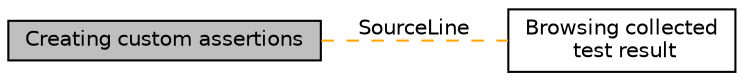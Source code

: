 digraph "Creating custom assertions"
{
  edge [fontname="Helvetica",fontsize="10",labelfontname="Helvetica",labelfontsize="10"];
  node [fontname="Helvetica",fontsize="10",shape=record];
  rankdir=LR;
  Node0 [label="Creating custom assertions",height=0.2,width=0.4,color="black", fillcolor="grey75", style="filled", fontcolor="black"];
  Node1 [label="Browsing collected\l test result",height=0.2,width=0.4,color="black", fillcolor="white", style="filled",URL="$group___browsing_collected_test_result.html"];
  Node0->Node1 [shape=plaintext, label="SourceLine", color="orange", dir="none", style="dashed"];
}
